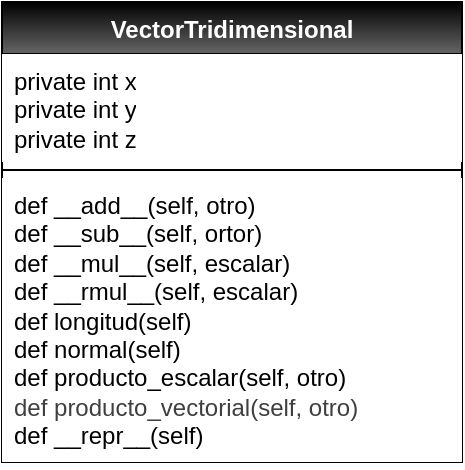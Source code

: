 <mxfile>
    <diagram id="GdOCS3xj2E0sDq21qjmC" name="Página-1">
        <mxGraphModel dx="621" dy="485" grid="1" gridSize="10" guides="1" tooltips="1" connect="1" arrows="1" fold="1" page="1" pageScale="1" pageWidth="850" pageHeight="1100" math="0" shadow="0">
            <root>
                <mxCell id="0"/>
                <mxCell id="1" parent="0"/>
                <mxCell id="2" value="&lt;font style=&quot;color: rgb(255, 255, 255);&quot;&gt;VectorTridimensional&lt;/font&gt;" style="swimlane;fontStyle=1;align=center;verticalAlign=top;childLayout=stackLayout;horizontal=1;startSize=26;horizontalStack=0;resizeParent=1;resizeParentMax=0;resizeLast=0;collapsible=1;marginBottom=0;whiteSpace=wrap;html=1;labelBackgroundColor=none;fillColor=#000000;strokeColor=#000000;gradientColor=#666666;gradientDirection=south;" parent="1" vertex="1">
                    <mxGeometry x="370" y="40" width="230" height="230" as="geometry"/>
                </mxCell>
                <mxCell id="3" value="private int x&lt;div&gt;private int y&lt;div style=&quot;scrollbar-color: light-dark(#e2e2e2, #4b4b4b)&lt;br/&gt;&#x9;&#x9;&#x9;&#x9;&#x9;light-dark(#fbfbfb, var(--dark-panel-color));&quot;&gt;private int z&lt;div style=&quot;scrollbar-color: light-dark(#e2e2e2, #4b4b4b)&lt;br/&gt;&#x9;&#x9;&#x9;&#x9;&#x9;light-dark(#fbfbfb, var(--dark-panel-color));&quot;&gt;&lt;br style=&quot;color: rgb(63, 63, 63); scrollbar-color: light-dark(#e2e2e2, #4b4b4b)&lt;br/&gt;&#x9;&#x9;&#x9;&#x9;&#x9;light-dark(#fbfbfb, var(--dark-panel-color));&quot;&gt;&lt;/div&gt;&lt;/div&gt;&lt;/div&gt;" style="text;strokeColor=none;fillColor=#FFFFFF;align=left;verticalAlign=top;spacingLeft=4;spacingRight=4;overflow=hidden;rotatable=0;points=[[0,0.5],[1,0.5]];portConstraint=eastwest;whiteSpace=wrap;html=1;" parent="2" vertex="1">
                    <mxGeometry y="26" width="230" height="54" as="geometry"/>
                </mxCell>
                <mxCell id="4" value="" style="line;strokeWidth=1;fillColor=none;align=left;verticalAlign=middle;spacingTop=-1;spacingLeft=3;spacingRight=3;rotatable=0;labelPosition=right;points=[];portConstraint=eastwest;strokeColor=inherit;" parent="2" vertex="1">
                    <mxGeometry y="80" width="230" height="8" as="geometry"/>
                </mxCell>
                <mxCell id="5" value="def __add__(self, otro)&lt;div&gt;def __sub__(self, ortor)&lt;/div&gt;&lt;div&gt;def __mul__(self, escalar)&lt;/div&gt;&lt;div&gt;def __rmul__(self, escalar)&lt;/div&gt;&lt;div&gt;def longitud(self)&lt;/div&gt;&lt;div&gt;def normal(self)&lt;/div&gt;&lt;div&gt;def producto_escalar(self, otro)&lt;/div&gt;&lt;div&gt;&lt;span style=&quot;color: rgb(63, 63, 63);&quot;&gt;def producto_vectorial(self, otro)&lt;/span&gt;&lt;br&gt;&lt;/div&gt;&lt;div&gt;def __repr__(self)&lt;/div&gt;" style="text;strokeColor=none;fillColor=#FFFFFF;align=left;verticalAlign=top;spacingLeft=4;spacingRight=4;overflow=hidden;rotatable=0;points=[[0,0.5],[1,0.5]];portConstraint=eastwest;whiteSpace=wrap;html=1;" parent="2" vertex="1">
                    <mxGeometry y="88" width="230" height="142" as="geometry"/>
                </mxCell>
            </root>
        </mxGraphModel>
    </diagram>
</mxfile>